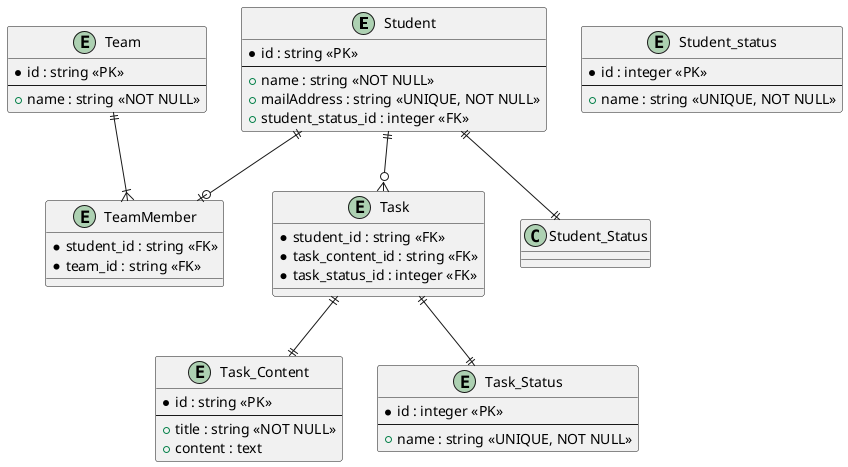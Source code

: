 @startuml db

' 生徒
entity "Student" {
  * id : string <<PK>>
  --
  + name : string <<NOT NULL>>
  + mailAddress : string <<UNIQUE, NOT NULL>>
  + student_status_id : integer <<FK>>
}

' 生徒の状態
entity "Student_status" {
  * id : integer <<PK>>
  --
  + name : string <<UNIQUE, NOT NULL>>
}

' チーム
entity "Team" {
  * id : string <<PK>>
  --
  + name : string <<NOT NULL>>
}

' チームの生徒
' あえて中間テーブルで設定
' https://zenn.dev/praha/articles/65afb28caacd0b
entity "TeamMember" {
  * student_id : string <<FK>>
  * team_id : string <<FK>>
}

' 課題の状況
entity "Task" {
  * student_id : string <<FK>>
  * task_content_id : string <<FK>>
  * task_status_id : integer <<FK>>
}

' 課題
entity "Task_Content" {
  * id : string <<PK>>
  --
  + title : string <<NOT NULL>>
  + content : text
}


' 課題のステータス
entity "Task_Status" {
  * id : integer <<PK>>
  --
  + name : string <<UNIQUE, NOT NULL>>
}

' 1つの生徒は1つの生徒の状態を持つ
Student ||--|| Student_Status
' 1つの生徒は0以上の複数のチームを持つ
' あえて中間テーブルで設定
' https://zenn.dev/praha/articles/65afb28caacd0b
Student ||--o| TeamMember

' 1つのチームは1以上の複数の生徒を持つ
Team ||--|{ TeamMember

' 1つの生徒は0以上の複数の課題を持つ
Student ||--o{ Task

' 1つのタスクは1つのコンテンツを持つ
Task ||--|| Task_Content

' 1つの課題は1つの課題のステータスを持つ
Task ||--|| Task_Status


@enduml
